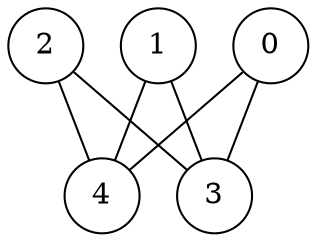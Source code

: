 graph g {
	graph [bb="0,0,137.8,154.88",
		overlap=false,
		size="11, 11"
	];
	node [label="\N",
		shape=circle
	];
	4	 [height=0.5,
		pos="18,71.545",
		width=0.5];
	3	 [height=0.5,
		pos="119.8,77.699",
		width=0.5];
	2	 [height=0.5,
		pos="71.898,18",
		width=0.5];
	2 -- 4	 [pos="59.125,30.689 50.657,39.101 39.58,50.106 31.056,58.575"];
	2 -- 3	 [pos="83.251,32.148 90.888,41.664 100.91,54.158 108.53,63.653"];
	1	 [height=0.5,
		pos="63.19,136.88",
		width=0.5];
	1 -- 4	 [pos="52.935,122.06 45.644,111.51 35.879,97.396 28.527,86.766"];
	1 -- 3	 [pos="75.754,123.75 85.136,113.94 97.901,100.6 107.27,90.797"];
	0	 [height=0.5,
		pos="69.125,92.879",
		width=0.5];
	0 -- 4	 [pos="52.385,85.893 46.794,83.56 40.56,80.959 34.953,78.619"];
	0 -- 3	 [pos="86.566,87.655 91.72,86.111 97.358,84.422 102.5,82.881"];
}
